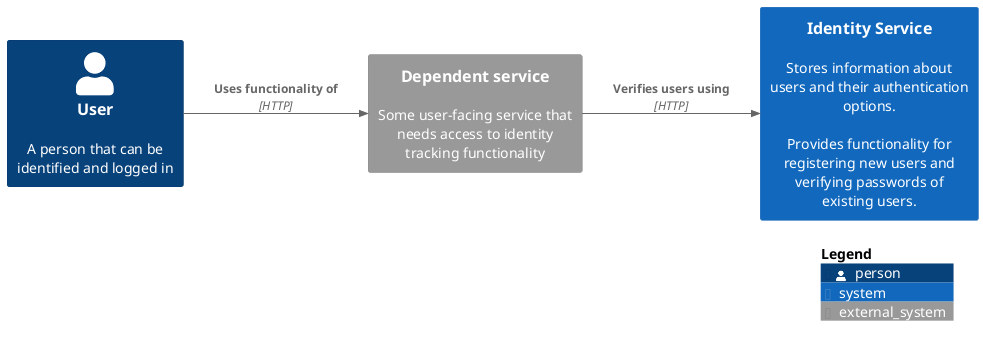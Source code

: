 @startuml
!include <C4/C4_Context>

left to right direction

Person(user, "User", "A person that can be identified and logged in")

System_Ext(dependentService, "Dependent service", "Some user-facing service that needs access to identity tracking functionality")

System(identityService, "Identity Service", "Stores information about users and their authentication options.\n\nProvides functionality for registering new users and verifying passwords of existing users.")

Rel(user, dependentService, "Uses functionality of", "HTTP")
Rel(dependentService, identityService, "Verifies users using", "HTTP")

SHOW_LEGEND()

@enduml

